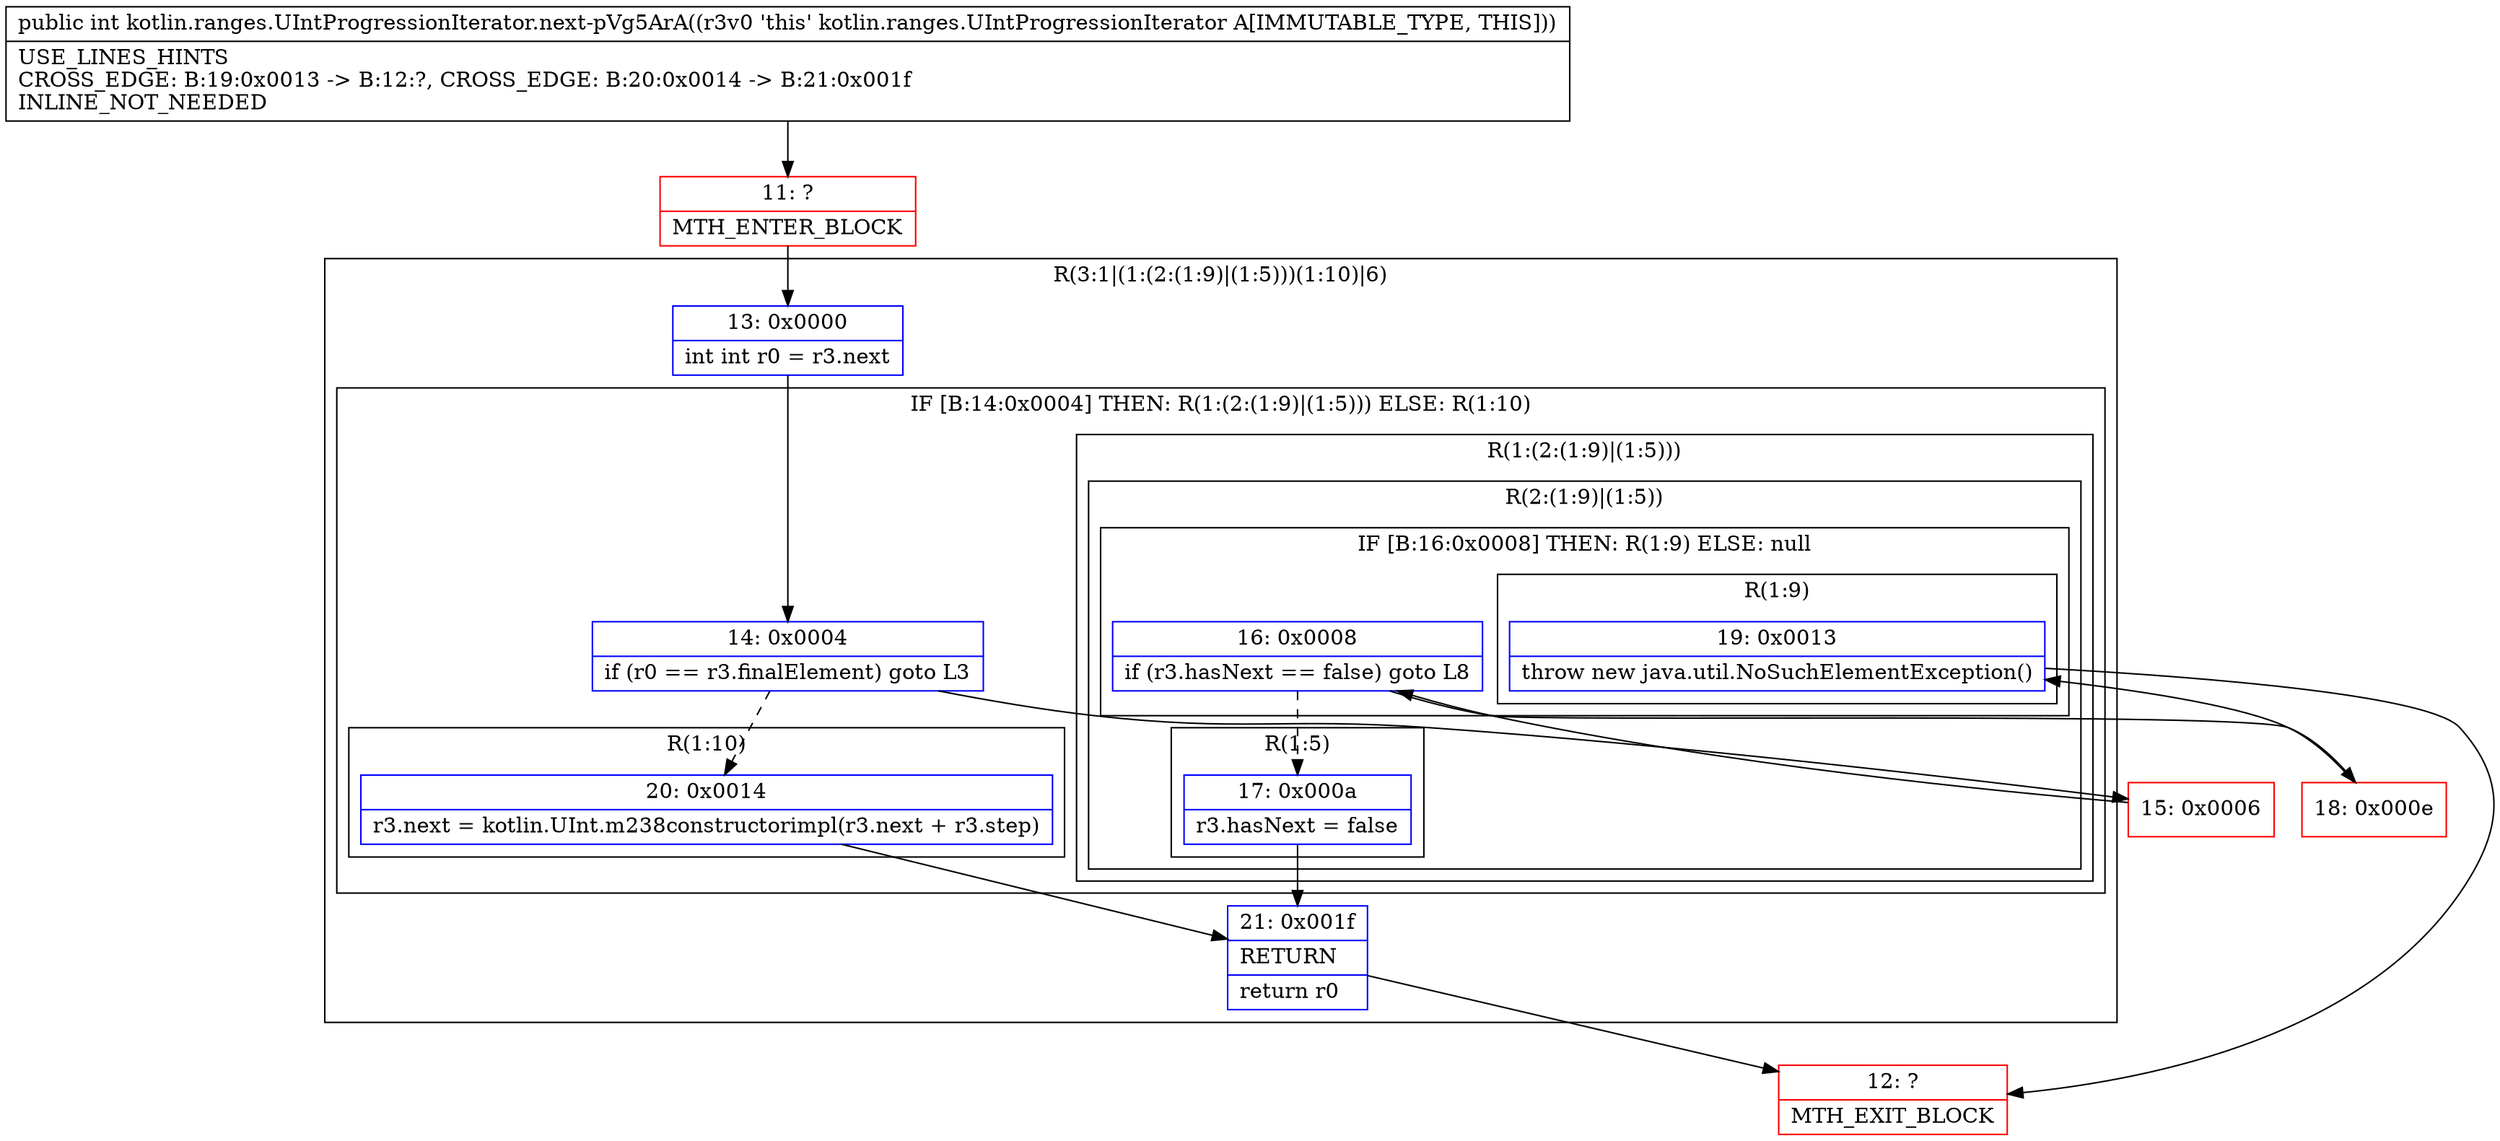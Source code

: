 digraph "CFG forkotlin.ranges.UIntProgressionIterator.next\-pVg5ArA()I" {
subgraph cluster_Region_887501584 {
label = "R(3:1|(1:(2:(1:9)|(1:5)))(1:10)|6)";
node [shape=record,color=blue];
Node_13 [shape=record,label="{13\:\ 0x0000|int int r0 = r3.next\l}"];
subgraph cluster_IfRegion_452086921 {
label = "IF [B:14:0x0004] THEN: R(1:(2:(1:9)|(1:5))) ELSE: R(1:10)";
node [shape=record,color=blue];
Node_14 [shape=record,label="{14\:\ 0x0004|if (r0 == r3.finalElement) goto L3\l}"];
subgraph cluster_Region_888916351 {
label = "R(1:(2:(1:9)|(1:5)))";
node [shape=record,color=blue];
subgraph cluster_Region_148366118 {
label = "R(2:(1:9)|(1:5))";
node [shape=record,color=blue];
subgraph cluster_IfRegion_1160985892 {
label = "IF [B:16:0x0008] THEN: R(1:9) ELSE: null";
node [shape=record,color=blue];
Node_16 [shape=record,label="{16\:\ 0x0008|if (r3.hasNext == false) goto L8\l}"];
subgraph cluster_Region_1394843600 {
label = "R(1:9)";
node [shape=record,color=blue];
Node_19 [shape=record,label="{19\:\ 0x0013|throw new java.util.NoSuchElementException()\l}"];
}
}
subgraph cluster_Region_964236538 {
label = "R(1:5)";
node [shape=record,color=blue];
Node_17 [shape=record,label="{17\:\ 0x000a|r3.hasNext = false\l}"];
}
}
}
subgraph cluster_Region_234888736 {
label = "R(1:10)";
node [shape=record,color=blue];
Node_20 [shape=record,label="{20\:\ 0x0014|r3.next = kotlin.UInt.m238constructorimpl(r3.next + r3.step)\l}"];
}
}
Node_21 [shape=record,label="{21\:\ 0x001f|RETURN\l|return r0\l}"];
}
Node_11 [shape=record,color=red,label="{11\:\ ?|MTH_ENTER_BLOCK\l}"];
Node_15 [shape=record,color=red,label="{15\:\ 0x0006}"];
Node_12 [shape=record,color=red,label="{12\:\ ?|MTH_EXIT_BLOCK\l}"];
Node_18 [shape=record,color=red,label="{18\:\ 0x000e}"];
MethodNode[shape=record,label="{public int kotlin.ranges.UIntProgressionIterator.next\-pVg5ArA((r3v0 'this' kotlin.ranges.UIntProgressionIterator A[IMMUTABLE_TYPE, THIS]))  | USE_LINES_HINTS\lCROSS_EDGE: B:19:0x0013 \-\> B:12:?, CROSS_EDGE: B:20:0x0014 \-\> B:21:0x001f\lINLINE_NOT_NEEDED\l}"];
MethodNode -> Node_11;Node_13 -> Node_14;
Node_14 -> Node_15;
Node_14 -> Node_20[style=dashed];
Node_16 -> Node_17[style=dashed];
Node_16 -> Node_18;
Node_19 -> Node_12;
Node_17 -> Node_21;
Node_20 -> Node_21;
Node_21 -> Node_12;
Node_11 -> Node_13;
Node_15 -> Node_16;
Node_18 -> Node_19;
}

